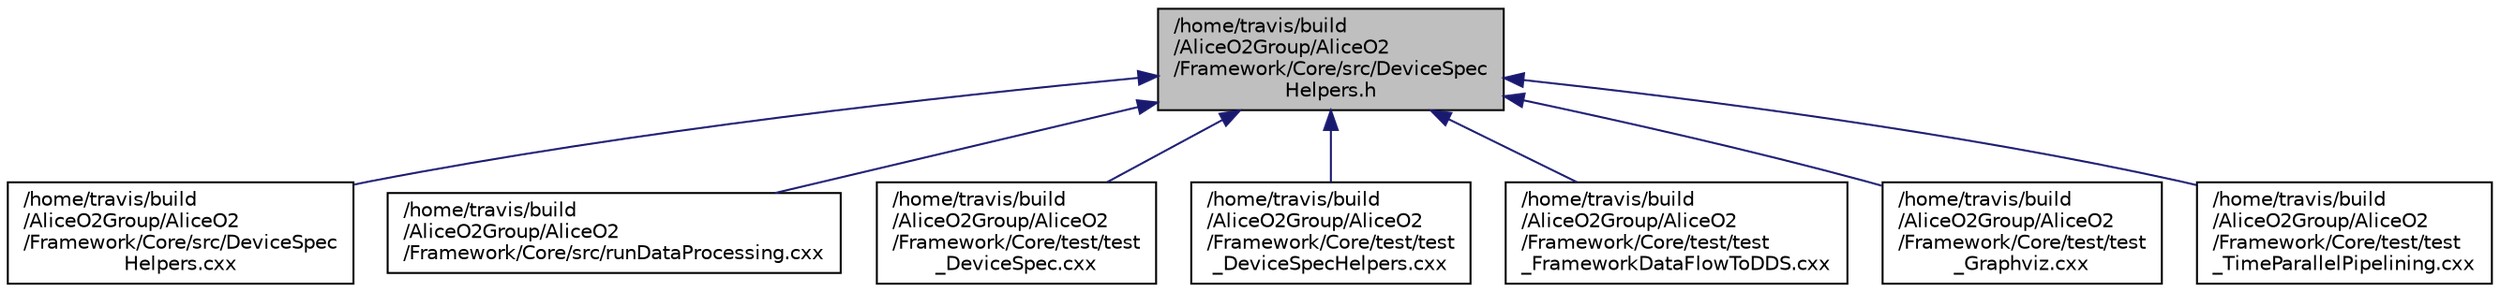 digraph "/home/travis/build/AliceO2Group/AliceO2/Framework/Core/src/DeviceSpecHelpers.h"
{
 // INTERACTIVE_SVG=YES
  bgcolor="transparent";
  edge [fontname="Helvetica",fontsize="10",labelfontname="Helvetica",labelfontsize="10"];
  node [fontname="Helvetica",fontsize="10",shape=record];
  Node150 [label="/home/travis/build\l/AliceO2Group/AliceO2\l/Framework/Core/src/DeviceSpec\lHelpers.h",height=0.2,width=0.4,color="black", fillcolor="grey75", style="filled", fontcolor="black"];
  Node150 -> Node151 [dir="back",color="midnightblue",fontsize="10",style="solid",fontname="Helvetica"];
  Node151 [label="/home/travis/build\l/AliceO2Group/AliceO2\l/Framework/Core/src/DeviceSpec\lHelpers.cxx",height=0.2,width=0.4,color="black",URL="$d1/dd9/DeviceSpecHelpers_8cxx.html"];
  Node150 -> Node152 [dir="back",color="midnightblue",fontsize="10",style="solid",fontname="Helvetica"];
  Node152 [label="/home/travis/build\l/AliceO2Group/AliceO2\l/Framework/Core/src/runDataProcessing.cxx",height=0.2,width=0.4,color="black",URL="$d7/d54/runDataProcessing_8cxx.html"];
  Node150 -> Node153 [dir="back",color="midnightblue",fontsize="10",style="solid",fontname="Helvetica"];
  Node153 [label="/home/travis/build\l/AliceO2Group/AliceO2\l/Framework/Core/test/test\l_DeviceSpec.cxx",height=0.2,width=0.4,color="black",URL="$d9/d51/test__DeviceSpec_8cxx.html"];
  Node150 -> Node154 [dir="back",color="midnightblue",fontsize="10",style="solid",fontname="Helvetica"];
  Node154 [label="/home/travis/build\l/AliceO2Group/AliceO2\l/Framework/Core/test/test\l_DeviceSpecHelpers.cxx",height=0.2,width=0.4,color="black",URL="$d4/de8/test__DeviceSpecHelpers_8cxx.html"];
  Node150 -> Node155 [dir="back",color="midnightblue",fontsize="10",style="solid",fontname="Helvetica"];
  Node155 [label="/home/travis/build\l/AliceO2Group/AliceO2\l/Framework/Core/test/test\l_FrameworkDataFlowToDDS.cxx",height=0.2,width=0.4,color="black",URL="$d6/d53/test__FrameworkDataFlowToDDS_8cxx.html"];
  Node150 -> Node156 [dir="back",color="midnightblue",fontsize="10",style="solid",fontname="Helvetica"];
  Node156 [label="/home/travis/build\l/AliceO2Group/AliceO2\l/Framework/Core/test/test\l_Graphviz.cxx",height=0.2,width=0.4,color="black",URL="$d4/dc4/test__Graphviz_8cxx.html"];
  Node150 -> Node157 [dir="back",color="midnightblue",fontsize="10",style="solid",fontname="Helvetica"];
  Node157 [label="/home/travis/build\l/AliceO2Group/AliceO2\l/Framework/Core/test/test\l_TimeParallelPipelining.cxx",height=0.2,width=0.4,color="black",URL="$dd/d8a/test__TimeParallelPipelining_8cxx.html"];
}
